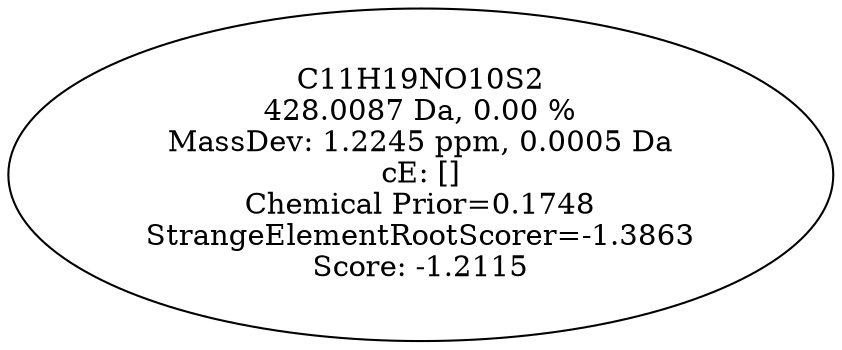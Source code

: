 strict digraph {
v1 [label="C11H19NO10S2\n428.0087 Da, 0.00 %\nMassDev: 1.2245 ppm, 0.0005 Da\ncE: []\nChemical Prior=0.1748\nStrangeElementRootScorer=-1.3863\nScore: -1.2115"];
}